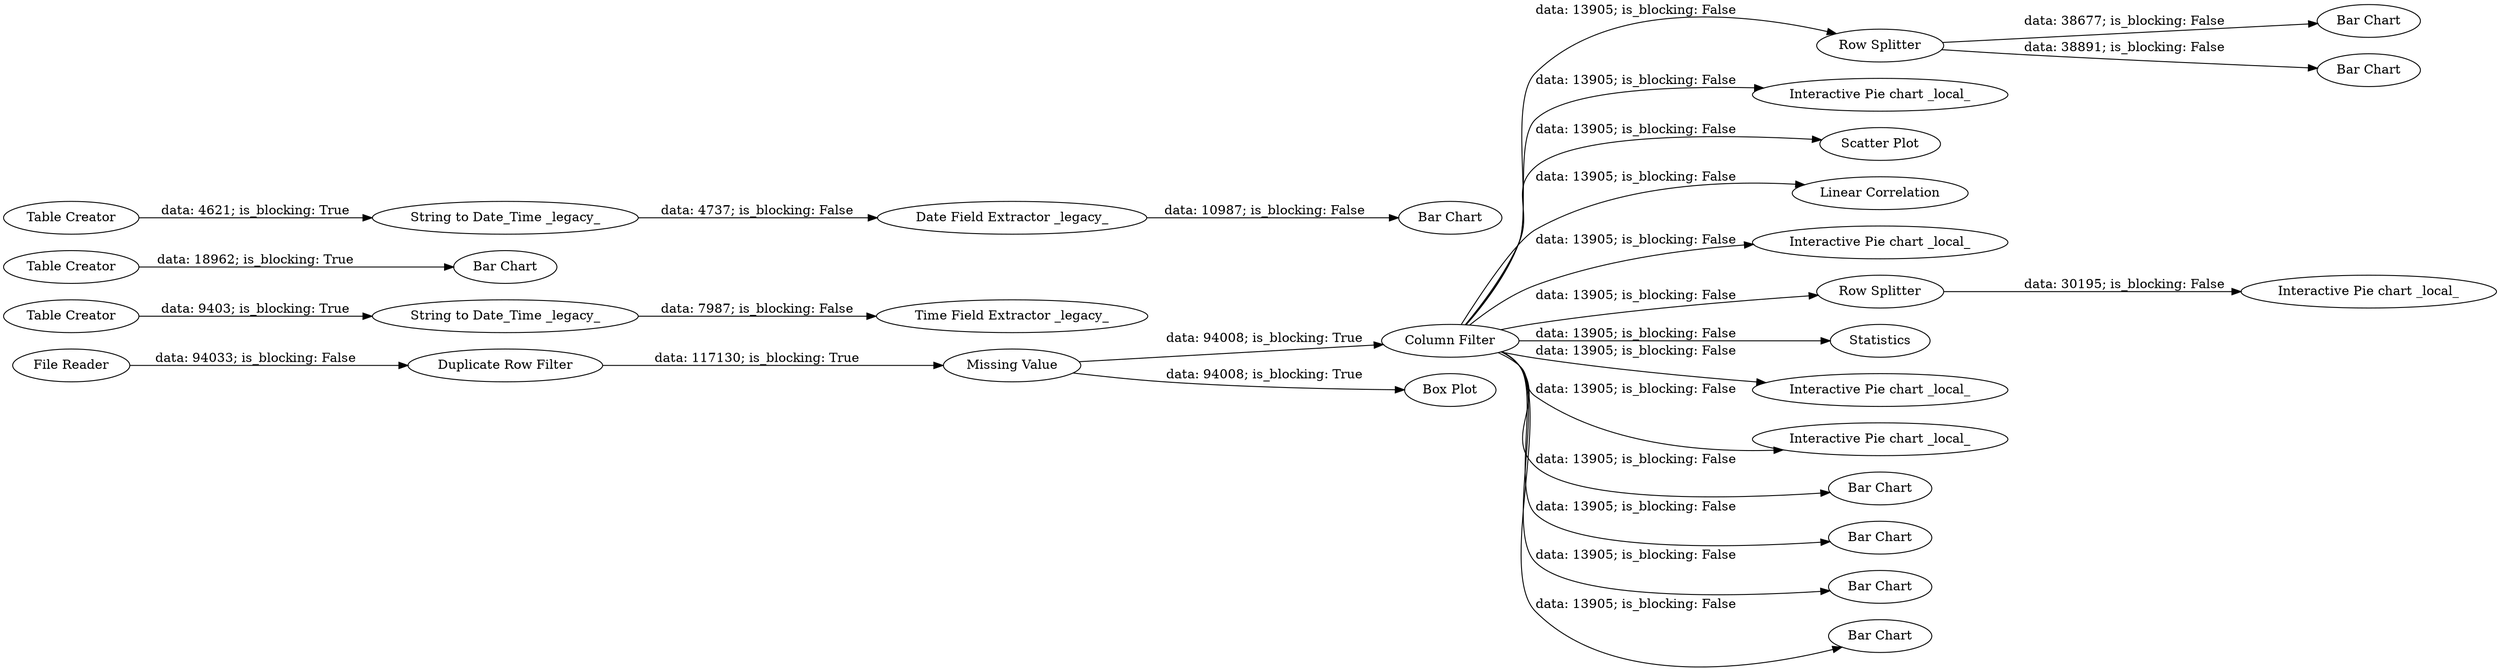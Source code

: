 digraph {
	"-889892069475287325_2" [label="Duplicate Row Filter"]
	"-889892069475287325_14" [label="Row Splitter"]
	"-889892069475287325_1" [label="File Reader"]
	"5450455004270343523_21" [label="Table Creator"]
	"-889892069475287325_13" [label="Interactive Pie chart _local_"]
	"-889892069475287325_10" [label="Scatter Plot"]
	"-889892069475287325_5" [label="Linear Correlation"]
	"-889892069475287325_12" [label="Interactive Pie chart _local_"]
	"-889892069475287325_33" [label="Row Splitter"]
	"-889892069475287325_27" [label="Table Creator"]
	"5450455004270343523_22" [label="String to Date_Time _legacy_"]
	"5450455004270343523_24" [label="Time Field Extractor _legacy_"]
	"-889892069475287325_16" [label="Bar Chart"]
	"-889892069475287325_15" [label="Bar Chart"]
	"-889892069475287325_7" [label=Statistics]
	"-889892069475287325_3" [label="Missing Value"]
	"-889892069475287325_8" [label="Interactive Pie chart _local_"]
	"-889892069475287325_28" [label="Bar Chart"]
	"-889892069475287325_9" [label="Interactive Pie chart _local_"]
	"-889892069475287325_20" [label="Bar Chart"]
	"-889892069475287325_6" [label="Column Filter"]
	"-889892069475287325_4" [label="Box Plot"]
	"-889892069475287325_18" [label="String to Date_Time _legacy_"]
	"-889892069475287325_32" [label="Interactive Pie chart _local_"]
	"-889892069475287325_29" [label="Bar Chart"]
	"-889892069475287325_17" [label="Table Creator"]
	"-889892069475287325_11" [label="Bar Chart"]
	"-889892069475287325_19" [label="Date Field Extractor _legacy_"]
	"-889892069475287325_30" [label="Bar Chart"]
	"-889892069475287325_31" [label="Bar Chart"]
	"-889892069475287325_27" -> "-889892069475287325_28" [label="data: 18962; is_blocking: True"]
	"-889892069475287325_1" -> "-889892069475287325_2" [label="data: 94033; is_blocking: False"]
	"-889892069475287325_3" -> "-889892069475287325_4" [label="data: 94008; is_blocking: True"]
	"-889892069475287325_6" -> "-889892069475287325_30" [label="data: 13905; is_blocking: False"]
	"-889892069475287325_2" -> "-889892069475287325_3" [label="data: 117130; is_blocking: True"]
	"5450455004270343523_22" -> "5450455004270343523_24" [label="data: 7987; is_blocking: False"]
	"-889892069475287325_6" -> "-889892069475287325_31" [label="data: 13905; is_blocking: False"]
	"-889892069475287325_6" -> "-889892069475287325_8" [label="data: 13905; is_blocking: False"]
	"-889892069475287325_6" -> "-889892069475287325_12" [label="data: 13905; is_blocking: False"]
	"-889892069475287325_33" -> "-889892069475287325_32" [label="data: 30195; is_blocking: False"]
	"-889892069475287325_6" -> "-889892069475287325_9" [label="data: 13905; is_blocking: False"]
	"-889892069475287325_6" -> "-889892069475287325_11" [label="data: 13905; is_blocking: False"]
	"-889892069475287325_6" -> "-889892069475287325_13" [label="data: 13905; is_blocking: False"]
	"-889892069475287325_6" -> "-889892069475287325_10" [label="data: 13905; is_blocking: False"]
	"-889892069475287325_3" -> "-889892069475287325_6" [label="data: 94008; is_blocking: True"]
	"-889892069475287325_18" -> "-889892069475287325_19" [label="data: 4737; is_blocking: False"]
	"-889892069475287325_6" -> "-889892069475287325_33" [label="data: 13905; is_blocking: False"]
	"-889892069475287325_6" -> "-889892069475287325_29" [label="data: 13905; is_blocking: False"]
	"-889892069475287325_17" -> "-889892069475287325_18" [label="data: 4621; is_blocking: True"]
	"-889892069475287325_6" -> "-889892069475287325_14" [label="data: 13905; is_blocking: False"]
	"-889892069475287325_6" -> "-889892069475287325_7" [label="data: 13905; is_blocking: False"]
	"-889892069475287325_19" -> "-889892069475287325_20" [label="data: 10987; is_blocking: False"]
	"5450455004270343523_21" -> "5450455004270343523_22" [label="data: 9403; is_blocking: True"]
	"-889892069475287325_14" -> "-889892069475287325_15" [label="data: 38891; is_blocking: False"]
	"-889892069475287325_6" -> "-889892069475287325_5" [label="data: 13905; is_blocking: False"]
	"-889892069475287325_14" -> "-889892069475287325_16" [label="data: 38677; is_blocking: False"]
	rankdir=LR
}
